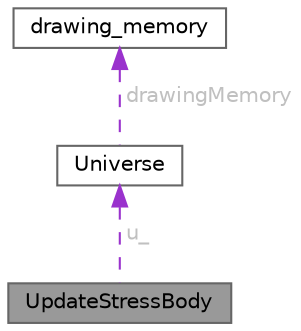 digraph "UpdateStressBody"
{
 // LATEX_PDF_SIZE
  bgcolor="transparent";
  edge [fontname=Helvetica,fontsize=10,labelfontname=Helvetica,labelfontsize=10];
  node [fontname=Helvetica,fontsize=10,shape=box,height=0.2,width=0.4];
  Node1 [id="Node000001",label="UpdateStressBody",height=0.2,width=0.4,color="gray40", fillcolor="grey60", style="filled", fontcolor="black",tooltip=" "];
  Node2 -> Node1 [id="edge1_Node000001_Node000002",dir="back",color="darkorchid3",style="dashed",tooltip=" ",label=" u_",fontcolor="grey" ];
  Node2 [id="Node000002",label="Universe",height=0.2,width=0.4,color="gray40", fillcolor="white", style="filled",URL="$class_universe.html",tooltip=" "];
  Node3 -> Node2 [id="edge2_Node000002_Node000003",dir="back",color="darkorchid3",style="dashed",tooltip=" ",label=" drawingMemory",fontcolor="grey" ];
  Node3 [id="Node000003",label="drawing_memory",height=0.2,width=0.4,color="gray40", fillcolor="white", style="filled",URL="$classdrawing__memory.html",tooltip="Class for getting access to drawing memory"];
}

